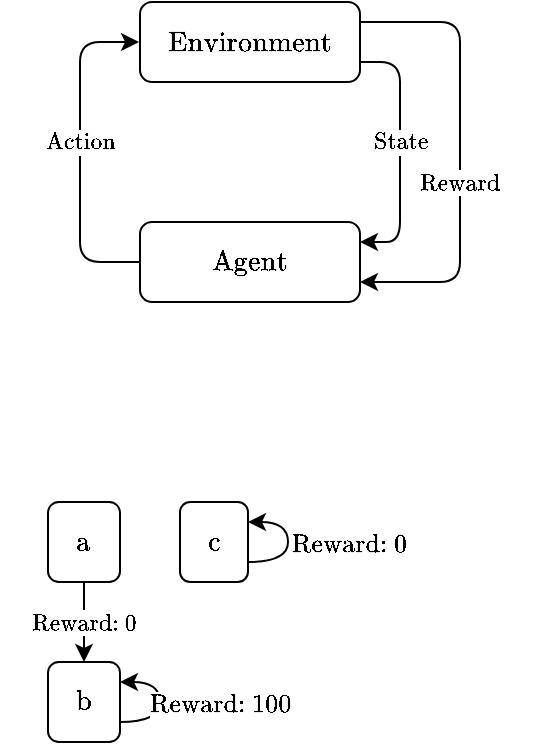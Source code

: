 <mxfile version="23.1.7" type="device">
  <diagram name="Page-1" id="VV6-sALHiS6JwSOowMjp">
    <mxGraphModel dx="600" dy="298" grid="1" gridSize="10" guides="1" tooltips="1" connect="1" arrows="1" fold="1" page="1" pageScale="1" pageWidth="827" pageHeight="1169" math="1" shadow="0">
      <root>
        <mxCell id="0" />
        <mxCell id="1" parent="0" />
        <mxCell id="uECH-gd4FNAFDu_qVeoH-1" value="$$\text{Agent}$$" style="rounded=1;whiteSpace=wrap;html=1;" vertex="1" parent="1">
          <mxGeometry x="350" y="330" width="110" height="40" as="geometry" />
        </mxCell>
        <mxCell id="uECH-gd4FNAFDu_qVeoH-2" value="$$\text{Environment}$$" style="rounded=1;whiteSpace=wrap;html=1;" vertex="1" parent="1">
          <mxGeometry x="350" y="220" width="110" height="40" as="geometry" />
        </mxCell>
        <mxCell id="uECH-gd4FNAFDu_qVeoH-4" value="&lt;span style=&quot;color: rgb(0, 0, 0); font-family: Helvetica; font-size: 10px; font-style: normal; font-variant-ligatures: normal; font-variant-caps: normal; font-weight: 400; letter-spacing: normal; orphans: 2; text-align: center; text-indent: 0px; text-transform: none; widows: 2; word-spacing: 0px; -webkit-text-stroke-width: 0px; text-decoration-thickness: initial; text-decoration-style: initial; text-decoration-color: initial; float: none; display: inline !important; background-color: rgb(255, 255, 255);&quot;&gt;\(\text{State}\)&lt;/span&gt;" style="endArrow=none;html=1;rounded=1;entryX=1;entryY=0.75;entryDx=0;entryDy=0;exitX=1;exitY=0.25;exitDx=0;exitDy=0;curved=0;startArrow=classic;startFill=1;endFill=0;" edge="1" parent="1" source="uECH-gd4FNAFDu_qVeoH-1" target="uECH-gd4FNAFDu_qVeoH-2">
          <mxGeometry x="0.077" width="50" height="50" relative="1" as="geometry">
            <mxPoint x="490" y="340" as="sourcePoint" />
            <mxPoint x="433" y="260" as="targetPoint" />
            <Array as="points">
              <mxPoint x="480" y="340" />
              <mxPoint x="480" y="250" />
            </Array>
            <mxPoint as="offset" />
          </mxGeometry>
        </mxCell>
        <mxCell id="uECH-gd4FNAFDu_qVeoH-5" value="&lt;font style=&quot;font-size: 10px;&quot;&gt;&lt;span style=&quot;color: rgb(0, 0, 0); font-family: Helvetica; font-style: normal; font-variant-ligatures: normal; font-variant-caps: normal; font-weight: 400; letter-spacing: normal; orphans: 2; text-align: center; text-indent: 0px; text-transform: none; widows: 2; word-spacing: 0px; -webkit-text-stroke-width: 0px; text-decoration-thickness: initial; text-decoration-style: initial; text-decoration-color: initial; float: none; display: inline !important;&quot;&gt;&lt;span style=&quot;background-color: rgb(255, 255, 255);&quot;&gt;\(\text{Action}\)&lt;/span&gt;&lt;br&gt;&lt;/span&gt;&lt;/font&gt;" style="endArrow=classic;html=1;rounded=1;exitX=0;exitY=0.5;exitDx=0;exitDy=0;entryX=0;entryY=0.5;entryDx=0;entryDy=0;curved=0;" edge="1" parent="1">
          <mxGeometry x="0.059" width="50" height="50" relative="1" as="geometry">
            <mxPoint x="349.52" y="350" as="sourcePoint" />
            <mxPoint x="349.52" y="240" as="targetPoint" />
            <Array as="points">
              <mxPoint x="320" y="350" />
              <mxPoint x="320" y="240" />
            </Array>
            <mxPoint as="offset" />
          </mxGeometry>
        </mxCell>
        <mxCell id="uECH-gd4FNAFDu_qVeoH-6" value="&lt;span style=&quot;color: rgb(0, 0, 0); font-family: Helvetica; font-size: 10px; font-style: normal; font-variant-ligatures: normal; font-variant-caps: normal; font-weight: 400; letter-spacing: normal; orphans: 2; text-align: center; text-indent: 0px; text-transform: none; widows: 2; word-spacing: 0px; -webkit-text-stroke-width: 0px; text-decoration-thickness: initial; text-decoration-style: initial; text-decoration-color: initial; float: none; display: inline !important; background-color: rgb(255, 255, 255);&quot;&gt;\(\text{Reward}\)&lt;/span&gt;" style="endArrow=none;html=1;rounded=1;entryX=1;entryY=0.25;entryDx=0;entryDy=0;exitX=1;exitY=0.75;exitDx=0;exitDy=0;curved=0;startArrow=classic;startFill=1;endFill=0;" edge="1" parent="1" source="uECH-gd4FNAFDu_qVeoH-1" target="uECH-gd4FNAFDu_qVeoH-2">
          <mxGeometry x="-0.13" width="50" height="50" relative="1" as="geometry">
            <mxPoint x="470" y="350" as="sourcePoint" />
            <mxPoint x="470" y="260" as="targetPoint" />
            <Array as="points">
              <mxPoint x="510" y="360" />
              <mxPoint x="510" y="230" />
            </Array>
            <mxPoint as="offset" />
          </mxGeometry>
        </mxCell>
        <mxCell id="uECH-gd4FNAFDu_qVeoH-8" value="$$\text{a}$$" style="rounded=1;whiteSpace=wrap;html=1;" vertex="1" parent="1">
          <mxGeometry x="304" y="470" width="36" height="40" as="geometry" />
        </mxCell>
        <mxCell id="uECH-gd4FNAFDu_qVeoH-9" value="$$\text{b}$$" style="rounded=1;whiteSpace=wrap;html=1;" vertex="1" parent="1">
          <mxGeometry x="304" y="550" width="36" height="40" as="geometry" />
        </mxCell>
        <mxCell id="uECH-gd4FNAFDu_qVeoH-10" value="$$\text{c}$$" style="rounded=1;whiteSpace=wrap;html=1;" vertex="1" parent="1">
          <mxGeometry x="370" y="470" width="34" height="40" as="geometry" />
        </mxCell>
        <mxCell id="uECH-gd4FNAFDu_qVeoH-12" value="&lt;span style=&quot;color: rgb(0, 0, 0); font-family: Helvetica; font-size: 10px; font-style: normal; font-variant-ligatures: normal; font-variant-caps: normal; font-weight: 400; letter-spacing: normal; orphans: 2; text-align: center; text-indent: 0px; text-transform: none; widows: 2; word-spacing: 0px; -webkit-text-stroke-width: 0px; background-color: rgb(255, 255, 255); text-decoration-thickness: initial; text-decoration-style: initial; text-decoration-color: initial; float: none; display: inline !important;&quot;&gt;\(\text{Reward: 0}\)&lt;/span&gt;" style="endArrow=classic;html=1;rounded=0;exitX=0.5;exitY=1;exitDx=0;exitDy=0;entryX=0.5;entryY=0;entryDx=0;entryDy=0;" edge="1" parent="1" source="uECH-gd4FNAFDu_qVeoH-8" target="uECH-gd4FNAFDu_qVeoH-9">
          <mxGeometry x="0.006" width="50" height="50" relative="1" as="geometry">
            <mxPoint x="370" y="550" as="sourcePoint" />
            <mxPoint x="420" y="500" as="targetPoint" />
            <mxPoint as="offset" />
          </mxGeometry>
        </mxCell>
        <mxCell id="uECH-gd4FNAFDu_qVeoH-14" value="" style="endArrow=classic;html=1;rounded=0;entryX=1;entryY=0.25;entryDx=0;entryDy=0;curved=1;exitX=1;exitY=0.75;exitDx=0;exitDy=0;" edge="1" parent="1" source="uECH-gd4FNAFDu_qVeoH-9" target="uECH-gd4FNAFDu_qVeoH-9">
          <mxGeometry width="50" height="50" relative="1" as="geometry">
            <mxPoint x="430" y="580" as="sourcePoint" />
            <mxPoint x="490" y="560" as="targetPoint" />
            <Array as="points">
              <mxPoint x="360" y="580" />
              <mxPoint x="360" y="560" />
            </Array>
          </mxGeometry>
        </mxCell>
        <mxCell id="uECH-gd4FNAFDu_qVeoH-17" value="\(\text{Reward: 100}\)" style="edgeLabel;html=1;align=center;verticalAlign=middle;resizable=0;points=[];" vertex="1" connectable="0" parent="uECH-gd4FNAFDu_qVeoH-14">
          <mxGeometry x="-0.009" y="-1" relative="1" as="geometry">
            <mxPoint x="29" as="offset" />
          </mxGeometry>
        </mxCell>
        <mxCell id="uECH-gd4FNAFDu_qVeoH-18" value="" style="endArrow=classic;html=1;rounded=0;entryX=1;entryY=0.25;entryDx=0;entryDy=0;curved=1;exitX=1;exitY=0.75;exitDx=0;exitDy=0;" edge="1" parent="1">
          <mxGeometry width="50" height="50" relative="1" as="geometry">
            <mxPoint x="404" y="500" as="sourcePoint" />
            <mxPoint x="404" y="480" as="targetPoint" />
            <Array as="points">
              <mxPoint x="424" y="500" />
              <mxPoint x="424" y="480" />
            </Array>
          </mxGeometry>
        </mxCell>
        <mxCell id="uECH-gd4FNAFDu_qVeoH-19" value="\(\text{Reward: 0}\)" style="edgeLabel;html=1;align=center;verticalAlign=middle;resizable=0;points=[];" vertex="1" connectable="0" parent="uECH-gd4FNAFDu_qVeoH-18">
          <mxGeometry x="-0.009" y="-1" relative="1" as="geometry">
            <mxPoint x="29" as="offset" />
          </mxGeometry>
        </mxCell>
      </root>
    </mxGraphModel>
  </diagram>
</mxfile>
